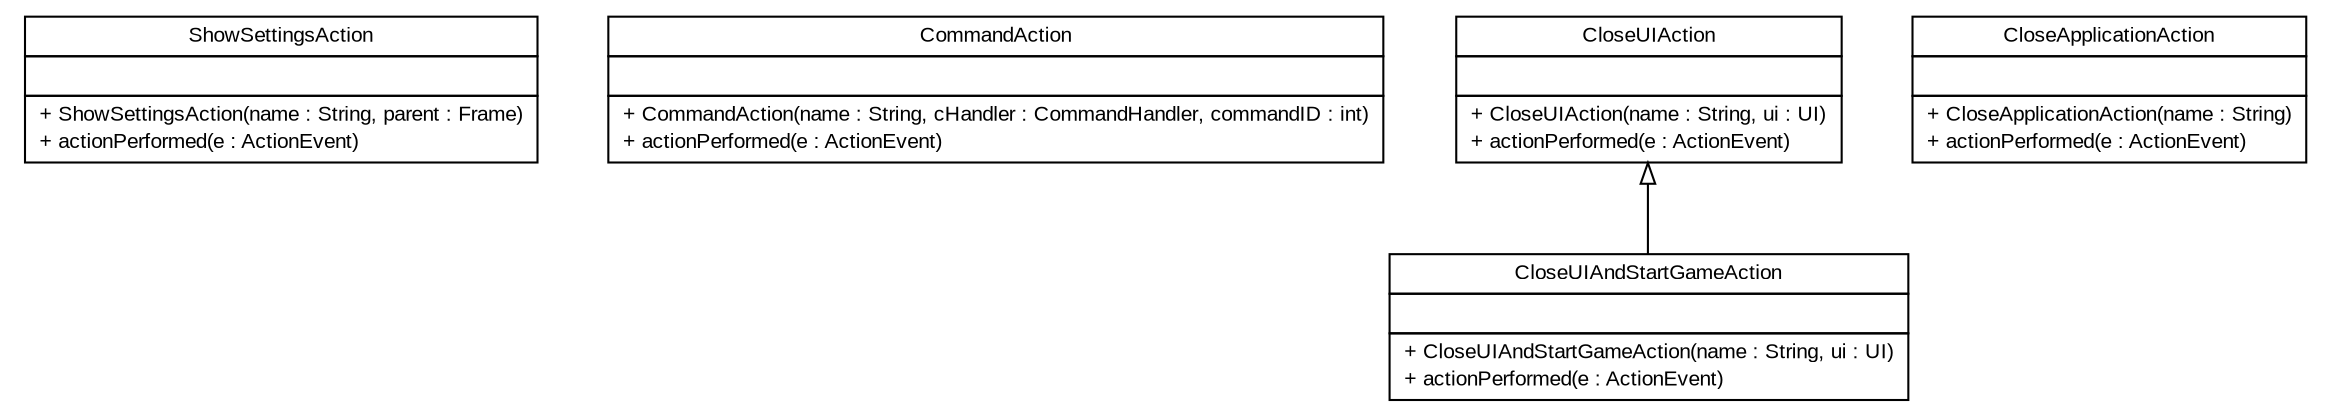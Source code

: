 #!/usr/local/bin/dot
#
# Class diagram 
# Generated by UMLGraph version R5_6 (http://www.umlgraph.org/)
#

digraph G {
	edge [fontname="arial",fontsize=10,labelfontname="arial",labelfontsize=10];
	node [fontname="arial",fontsize=10,shape=plaintext];
	nodesep=0.25;
	ranksep=0.5;
	// com.github.tilastokeskus.matertis.ui.action.ShowSettingsAction
	c434 [label=<<table title="com.github.tilastokeskus.matertis.ui.action.ShowSettingsAction" border="0" cellborder="1" cellspacing="0" cellpadding="2" port="p" href="./ShowSettingsAction.html">
		<tr><td><table border="0" cellspacing="0" cellpadding="1">
<tr><td align="center" balign="center"> ShowSettingsAction </td></tr>
		</table></td></tr>
		<tr><td><table border="0" cellspacing="0" cellpadding="1">
<tr><td align="left" balign="left">  </td></tr>
		</table></td></tr>
		<tr><td><table border="0" cellspacing="0" cellpadding="1">
<tr><td align="left" balign="left"> + ShowSettingsAction(name : String, parent : Frame) </td></tr>
<tr><td align="left" balign="left"> + actionPerformed(e : ActionEvent) </td></tr>
		</table></td></tr>
		</table>>, URL="./ShowSettingsAction.html", fontname="arial", fontcolor="black", fontsize=10.0];
	// com.github.tilastokeskus.matertis.ui.action.CommandAction
	c435 [label=<<table title="com.github.tilastokeskus.matertis.ui.action.CommandAction" border="0" cellborder="1" cellspacing="0" cellpadding="2" port="p" href="./CommandAction.html">
		<tr><td><table border="0" cellspacing="0" cellpadding="1">
<tr><td align="center" balign="center"> CommandAction </td></tr>
		</table></td></tr>
		<tr><td><table border="0" cellspacing="0" cellpadding="1">
<tr><td align="left" balign="left">  </td></tr>
		</table></td></tr>
		<tr><td><table border="0" cellspacing="0" cellpadding="1">
<tr><td align="left" balign="left"> + CommandAction(name : String, cHandler : CommandHandler, commandID : int) </td></tr>
<tr><td align="left" balign="left"> + actionPerformed(e : ActionEvent) </td></tr>
		</table></td></tr>
		</table>>, URL="./CommandAction.html", fontname="arial", fontcolor="black", fontsize=10.0];
	// com.github.tilastokeskus.matertis.ui.action.CloseUIAndStartGameAction
	c436 [label=<<table title="com.github.tilastokeskus.matertis.ui.action.CloseUIAndStartGameAction" border="0" cellborder="1" cellspacing="0" cellpadding="2" port="p" href="./CloseUIAndStartGameAction.html">
		<tr><td><table border="0" cellspacing="0" cellpadding="1">
<tr><td align="center" balign="center"> CloseUIAndStartGameAction </td></tr>
		</table></td></tr>
		<tr><td><table border="0" cellspacing="0" cellpadding="1">
<tr><td align="left" balign="left">  </td></tr>
		</table></td></tr>
		<tr><td><table border="0" cellspacing="0" cellpadding="1">
<tr><td align="left" balign="left"> + CloseUIAndStartGameAction(name : String, ui : UI) </td></tr>
<tr><td align="left" balign="left"> + actionPerformed(e : ActionEvent) </td></tr>
		</table></td></tr>
		</table>>, URL="./CloseUIAndStartGameAction.html", fontname="arial", fontcolor="black", fontsize=10.0];
	// com.github.tilastokeskus.matertis.ui.action.CloseUIAction
	c437 [label=<<table title="com.github.tilastokeskus.matertis.ui.action.CloseUIAction" border="0" cellborder="1" cellspacing="0" cellpadding="2" port="p" href="./CloseUIAction.html">
		<tr><td><table border="0" cellspacing="0" cellpadding="1">
<tr><td align="center" balign="center"> CloseUIAction </td></tr>
		</table></td></tr>
		<tr><td><table border="0" cellspacing="0" cellpadding="1">
<tr><td align="left" balign="left">  </td></tr>
		</table></td></tr>
		<tr><td><table border="0" cellspacing="0" cellpadding="1">
<tr><td align="left" balign="left"> + CloseUIAction(name : String, ui : UI) </td></tr>
<tr><td align="left" balign="left"> + actionPerformed(e : ActionEvent) </td></tr>
		</table></td></tr>
		</table>>, URL="./CloseUIAction.html", fontname="arial", fontcolor="black", fontsize=10.0];
	// com.github.tilastokeskus.matertis.ui.action.CloseApplicationAction
	c438 [label=<<table title="com.github.tilastokeskus.matertis.ui.action.CloseApplicationAction" border="0" cellborder="1" cellspacing="0" cellpadding="2" port="p" href="./CloseApplicationAction.html">
		<tr><td><table border="0" cellspacing="0" cellpadding="1">
<tr><td align="center" balign="center"> CloseApplicationAction </td></tr>
		</table></td></tr>
		<tr><td><table border="0" cellspacing="0" cellpadding="1">
<tr><td align="left" balign="left">  </td></tr>
		</table></td></tr>
		<tr><td><table border="0" cellspacing="0" cellpadding="1">
<tr><td align="left" balign="left"> + CloseApplicationAction(name : String) </td></tr>
<tr><td align="left" balign="left"> + actionPerformed(e : ActionEvent) </td></tr>
		</table></td></tr>
		</table>>, URL="./CloseApplicationAction.html", fontname="arial", fontcolor="black", fontsize=10.0];
	//com.github.tilastokeskus.matertis.ui.action.CloseUIAndStartGameAction extends com.github.tilastokeskus.matertis.ui.action.CloseUIAction
	c437:p -> c436:p [dir=back,arrowtail=empty];
}

